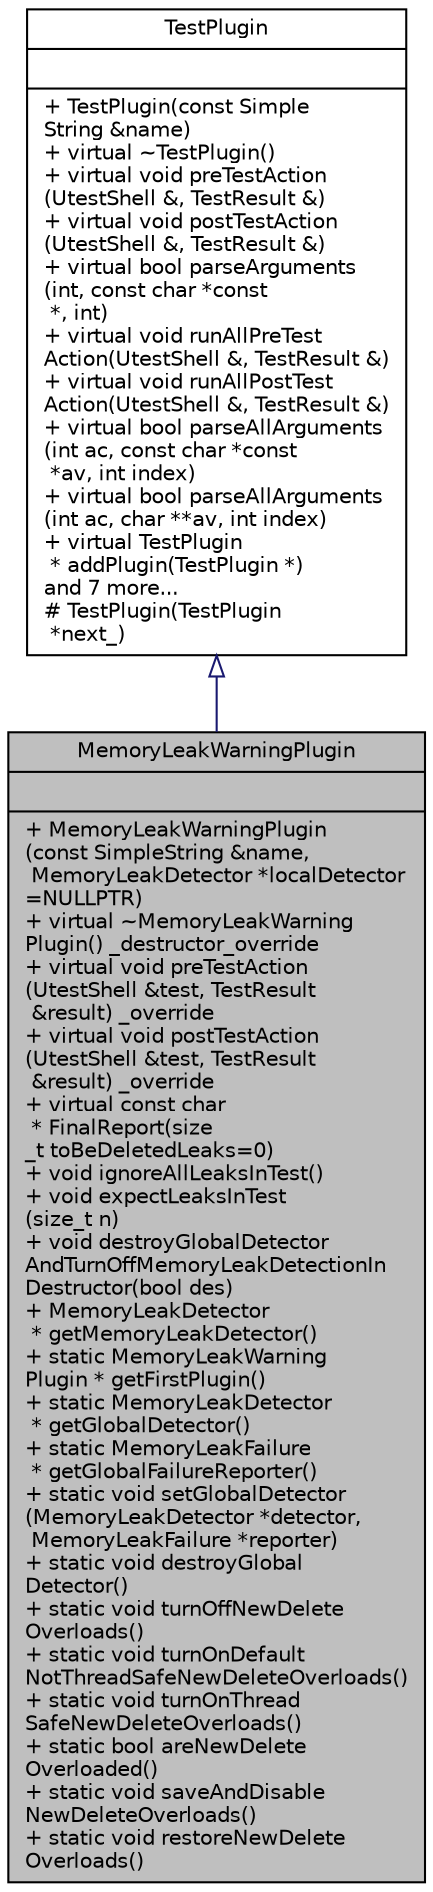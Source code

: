 digraph "MemoryLeakWarningPlugin"
{
 // LATEX_PDF_SIZE
  edge [fontname="Helvetica",fontsize="10",labelfontname="Helvetica",labelfontsize="10"];
  node [fontname="Helvetica",fontsize="10",shape=record];
  Node1 [label="{MemoryLeakWarningPlugin\n||+  MemoryLeakWarningPlugin\l(const SimpleString &name,\l MemoryLeakDetector *localDetector\l=NULLPTR)\l+ virtual ~MemoryLeakWarning\lPlugin() _destructor_override\l+ virtual void preTestAction\l(UtestShell &test, TestResult\l &result) _override\l+ virtual void postTestAction\l(UtestShell &test, TestResult\l &result) _override\l+ virtual const char\l * FinalReport(size\l_t toBeDeletedLeaks=0)\l+ void ignoreAllLeaksInTest()\l+ void expectLeaksInTest\l(size_t n)\l+ void destroyGlobalDetector\lAndTurnOffMemoryLeakDetectionIn\lDestructor(bool des)\l+ MemoryLeakDetector\l * getMemoryLeakDetector()\l+ static MemoryLeakWarning\lPlugin * getFirstPlugin()\l+ static MemoryLeakDetector\l * getGlobalDetector()\l+ static MemoryLeakFailure\l * getGlobalFailureReporter()\l+ static void setGlobalDetector\l(MemoryLeakDetector *detector,\l MemoryLeakFailure *reporter)\l+ static void destroyGlobal\lDetector()\l+ static void turnOffNewDelete\lOverloads()\l+ static void turnOnDefault\lNotThreadSafeNewDeleteOverloads()\l+ static void turnOnThread\lSafeNewDeleteOverloads()\l+ static bool areNewDelete\lOverloaded()\l+ static void saveAndDisable\lNewDeleteOverloads()\l+ static void restoreNewDelete\lOverloads()\l}",height=0.2,width=0.4,color="black", fillcolor="grey75", style="filled", fontcolor="black",tooltip=" "];
  Node2 -> Node1 [dir="back",color="midnightblue",fontsize="10",style="solid",arrowtail="onormal",fontname="Helvetica"];
  Node2 [label="{TestPlugin\n||+  TestPlugin(const Simple\lString &name)\l+ virtual ~TestPlugin()\l+ virtual void preTestAction\l(UtestShell &, TestResult &)\l+ virtual void postTestAction\l(UtestShell &, TestResult &)\l+ virtual bool parseArguments\l(int, const char *const\l *, int)\l+ virtual void runAllPreTest\lAction(UtestShell &, TestResult &)\l+ virtual void runAllPostTest\lAction(UtestShell &, TestResult &)\l+ virtual bool parseAllArguments\l(int ac, const char *const\l *av, int index)\l+ virtual bool parseAllArguments\l(int ac, char **av, int index)\l+ virtual TestPlugin\l * addPlugin(TestPlugin *)\land 7 more...\l#  TestPlugin(TestPlugin\l *next_)\l}",height=0.2,width=0.4,color="black", fillcolor="white", style="filled",URL="$class_test_plugin.html",tooltip=" "];
}
